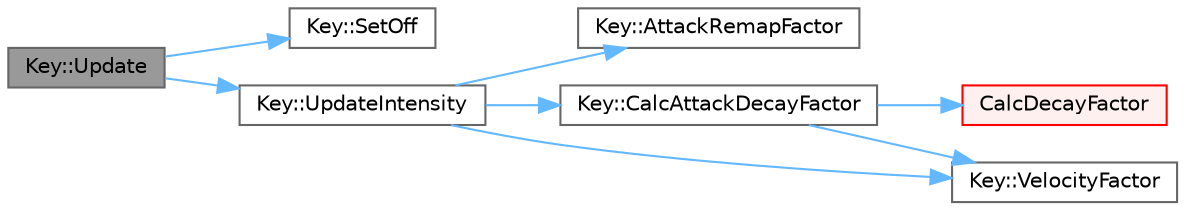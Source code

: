 digraph "Key::Update"
{
 // LATEX_PDF_SIZE
  bgcolor="transparent";
  edge [fontname=Helvetica,fontsize=10,labelfontname=Helvetica,labelfontsize=10];
  node [fontname=Helvetica,fontsize=10,shape=box,height=0.2,width=0.4];
  rankdir="LR";
  Node1 [id="Node000001",label="Key::Update",height=0.2,width=0.4,color="gray40", fillcolor="grey60", style="filled", fontcolor="black",tooltip=" "];
  Node1 -> Node2 [id="edge1_Node000001_Node000002",color="steelblue1",style="solid",tooltip=" "];
  Node2 [id="Node000002",label="Key::SetOff",height=0.2,width=0.4,color="grey40", fillcolor="white", style="filled",URL="$db/d42/struct_key.html#a03534d492ab55aa8e9c24165e76b4356",tooltip=" "];
  Node1 -> Node3 [id="edge2_Node000001_Node000003",color="steelblue1",style="solid",tooltip=" "];
  Node3 [id="Node000003",label="Key::UpdateIntensity",height=0.2,width=0.4,color="grey40", fillcolor="white", style="filled",URL="$db/d42/struct_key.html#af13ad91740bfcfc76380b4684a2668c1",tooltip=" "];
  Node3 -> Node4 [id="edge3_Node000003_Node000004",color="steelblue1",style="solid",tooltip=" "];
  Node4 [id="Node000004",label="Key::AttackRemapFactor",height=0.2,width=0.4,color="grey40", fillcolor="white", style="filled",URL="$db/d42/struct_key.html#a7f137c239dd54c73259f0df8731b5164",tooltip=" "];
  Node3 -> Node5 [id="edge4_Node000003_Node000005",color="steelblue1",style="solid",tooltip=" "];
  Node5 [id="Node000005",label="Key::CalcAttackDecayFactor",height=0.2,width=0.4,color="grey40", fillcolor="white", style="filled",URL="$db/d42/struct_key.html#abbe629a5358df091d6202309e8327b23",tooltip=" "];
  Node5 -> Node6 [id="edge5_Node000005_Node000006",color="steelblue1",style="solid",tooltip=" "];
  Node6 [id="Node000006",label="CalcDecayFactor",height=0.2,width=0.4,color="red", fillcolor="#FFF0F0", style="filled",URL="$df/d2d/util_8cpp.html#a0f02f59740c07ab03cedef15f4db1fb5",tooltip=" "];
  Node5 -> Node12 [id="edge6_Node000005_Node000012",color="steelblue1",style="solid",tooltip=" "];
  Node12 [id="Node000012",label="Key::VelocityFactor",height=0.2,width=0.4,color="grey40", fillcolor="white", style="filled",URL="$db/d42/struct_key.html#ad1ebc123a10761ef1d1273e4afa30f61",tooltip=" "];
  Node3 -> Node12 [id="edge7_Node000003_Node000012",color="steelblue1",style="solid",tooltip=" "];
}

